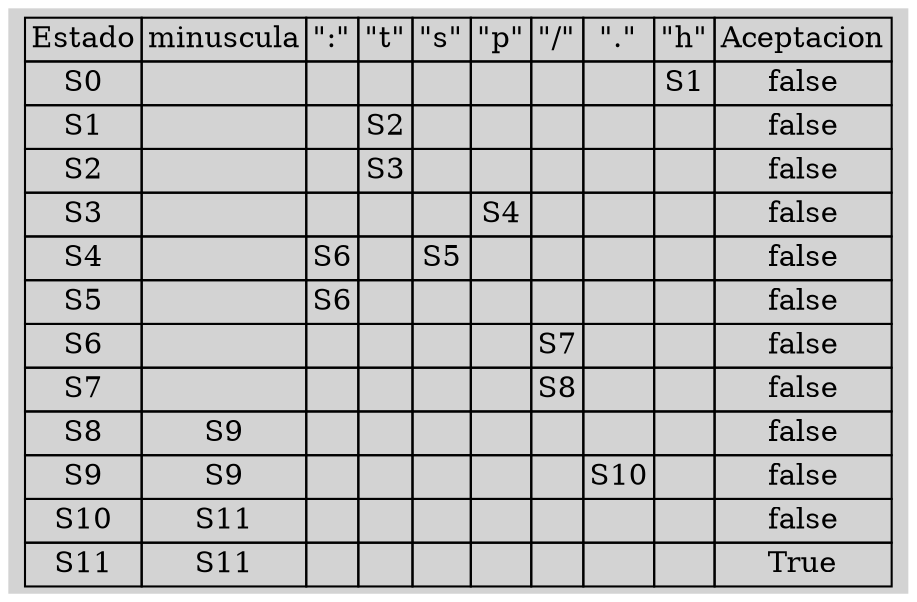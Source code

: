 digraph G {
nodo[style=filled, shape=plaintext, label=<
<TABLE BORDER="0" CELLBORDER="1" CELLSPACING="0">
<TR>
<TD>Estado</TD>
<TD>minuscula</TD>
<TD>":"</TD>
<TD>"t"</TD>
<TD>"s"</TD>
<TD>"p"</TD>
<TD>"/"</TD>
<TD>"."</TD>
<TD>"h"</TD>
<TD>Aceptacion</TD>
</TR>
<TR>
<TD>S0</TD>
<TD></TD>
<TD></TD>
<TD></TD>
<TD></TD>
<TD></TD>
<TD></TD>
<TD></TD>
<TD>S1</TD><TD>false</TD>
</TR>

<TR>
<TD>S1</TD>
<TD></TD><TD></TD><TD>S2</TD><TD></TD><TD></TD><TD></TD><TD></TD><TD></TD><TD>false</TD></TR>

<TR>
<TD>S2</TD>
<TD></TD><TD></TD><TD>S3</TD><TD></TD><TD></TD><TD></TD><TD></TD><TD></TD><TD>false</TD></TR>

<TR>
<TD>S3</TD>
<TD></TD><TD></TD><TD></TD><TD></TD><TD>S4</TD><TD></TD><TD></TD><TD></TD><TD>false</TD></TR>

<TR>
<TD>S4</TD>
<TD></TD><TD>S6</TD><TD></TD><TD>S5</TD><TD></TD><TD></TD><TD></TD><TD></TD><TD>false</TD></TR>

<TR>
<TD>S5</TD>
<TD></TD><TD>S6</TD><TD></TD><TD></TD><TD></TD><TD></TD><TD></TD><TD></TD><TD>false</TD></TR>

<TR>
<TD>S6</TD>
<TD></TD><TD></TD><TD></TD><TD></TD><TD></TD><TD>S7</TD><TD></TD><TD></TD><TD>false</TD></TR>

<TR>
<TD>S7</TD>
<TD></TD><TD></TD><TD></TD><TD></TD><TD></TD><TD>S8</TD><TD></TD><TD></TD><TD>false</TD></TR>

<TR>
<TD>S8</TD>
<TD>S9</TD><TD></TD><TD></TD><TD></TD><TD></TD><TD></TD><TD></TD><TD></TD><TD>false</TD></TR>

<TR>
<TD>S9</TD>
<TD>S9</TD><TD></TD><TD></TD><TD></TD><TD></TD><TD></TD><TD>S10</TD><TD></TD><TD>false</TD></TR>

<TR>
<TD>S10</TD>
<TD>S11</TD><TD></TD><TD></TD><TD></TD><TD></TD><TD></TD><TD></TD><TD></TD><TD>false</TD></TR>

<TR>
<TD>S11</TD>
<TD>S11</TD><TD></TD><TD></TD><TD></TD><TD></TD><TD></TD><TD></TD><TD></TD><TD>True</TD></TR>

</TABLE>>]
}